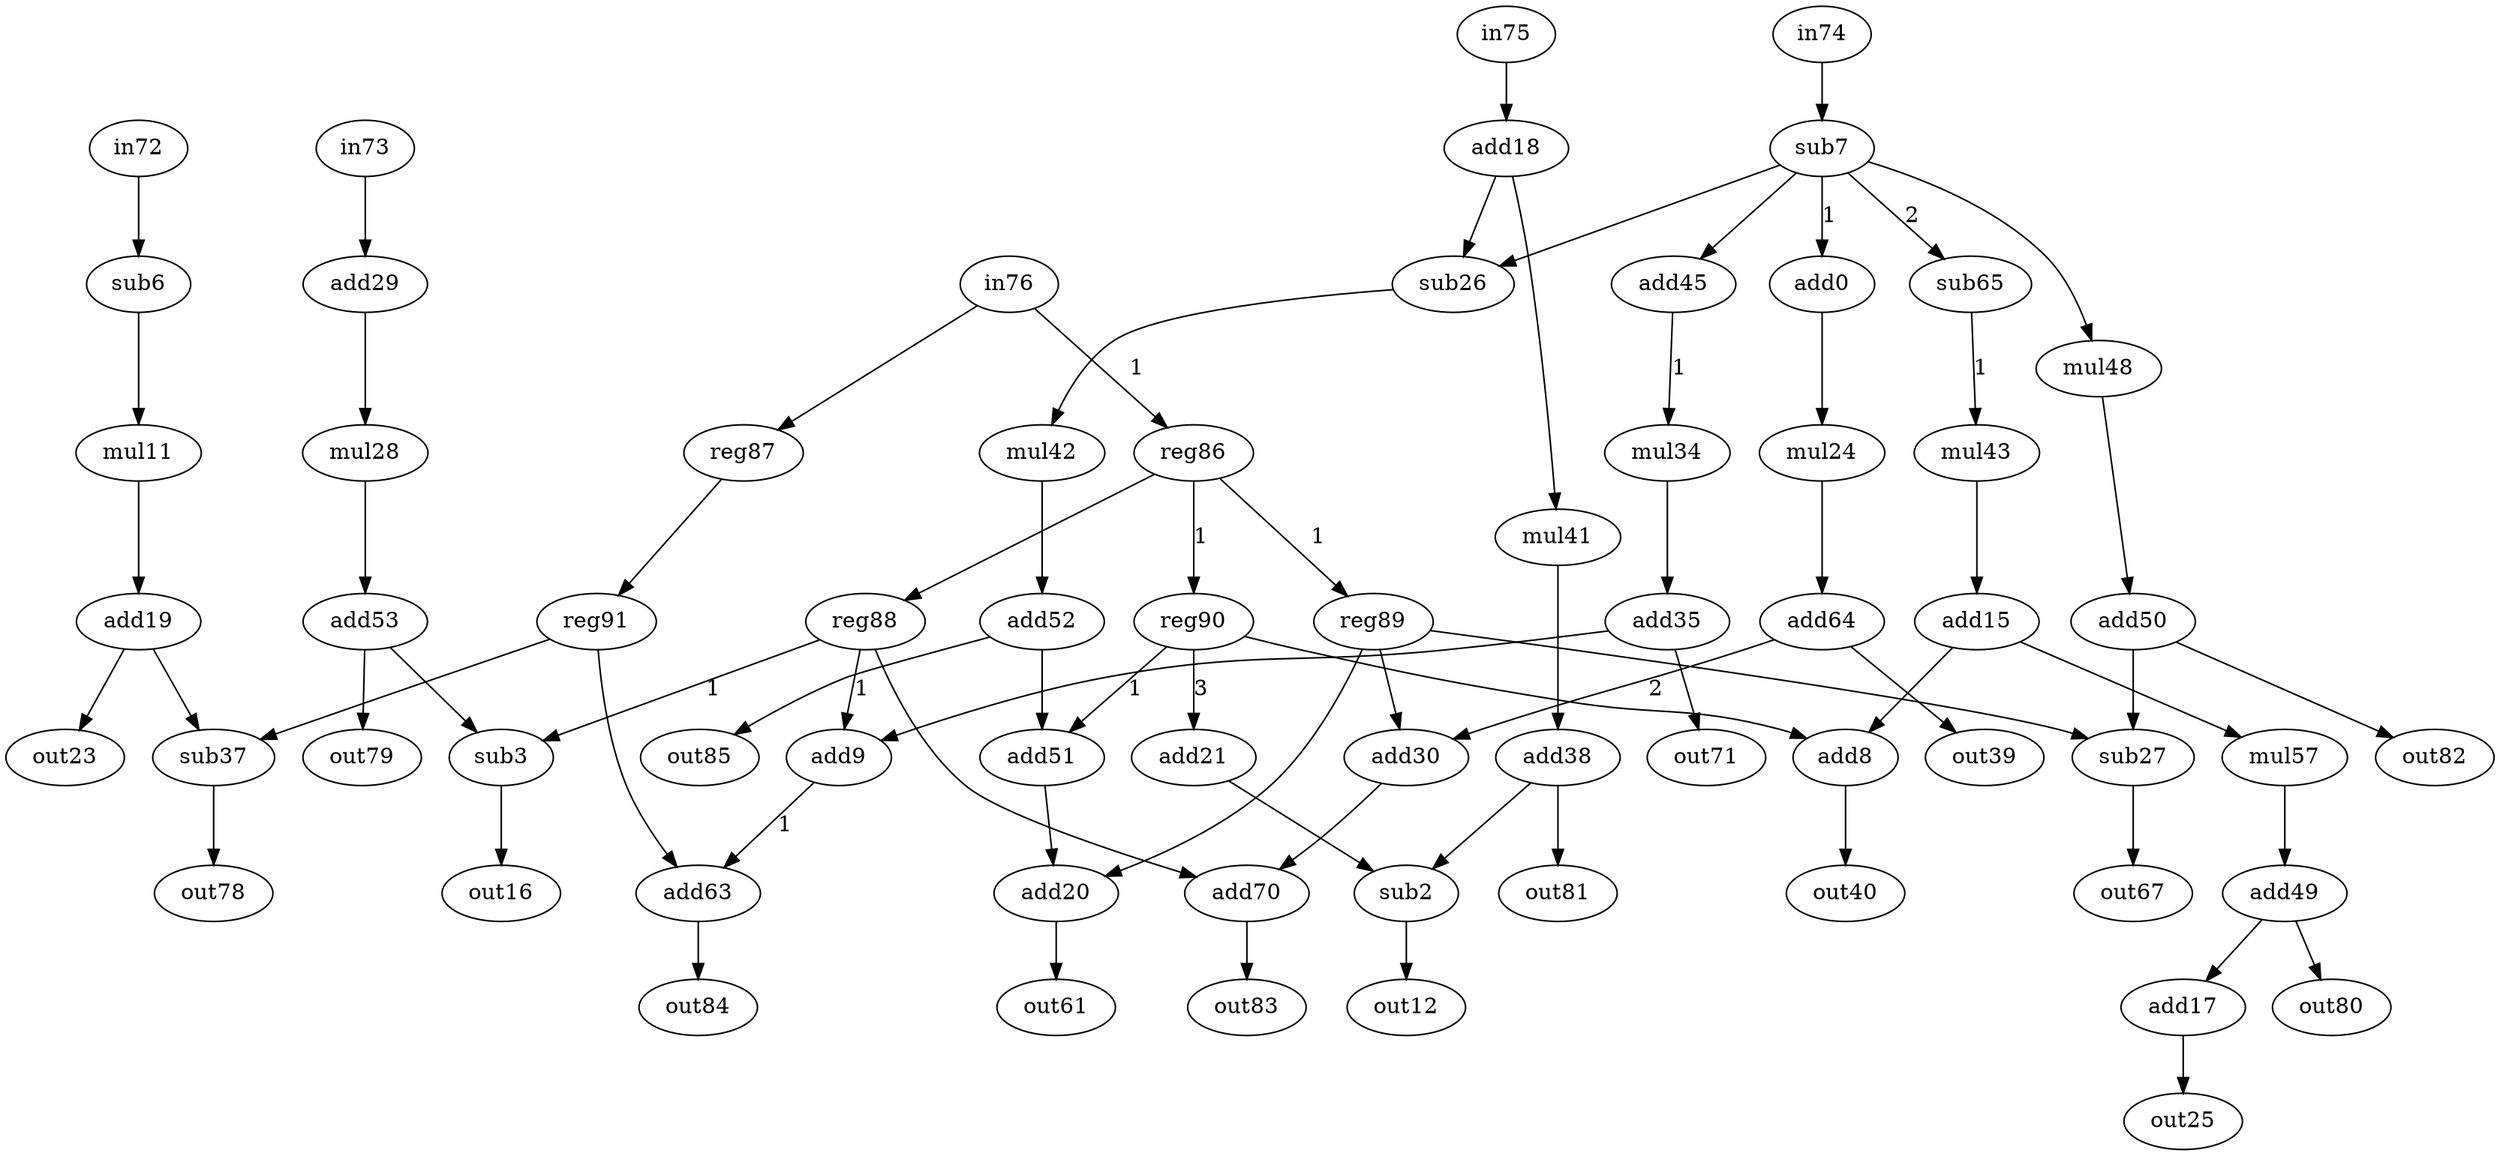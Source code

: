 strict digraph "collapse_pyr" {
0 [alap=2, asap=2, label=add0, op=addi, value=2];
2 [alap=4, asap=4, label=sub2, op=sub];
3 [alap=4, asap=4, label=sub3, op=sub];
6 [alap=1, asap=1, label=sub6, op=subi, value=2];
7 [alap=1, asap=1, label=sub7, op=subi, value=2];
8 [alap=5, asap=5, label=add8, op=add];
9 [alap=5, asap=5, label=add9, op=add];
11 [alap=2, asap=2, label=mul11, op=muli, value=2];
12 [alap=5, asap=5, label=out12, op=out];
15 [alap=4, asap=4, label=add15, op=addi, value=2];
16 [alap=5, asap=5, label=out16, op=out];
17 [alap=7, asap=7, label=add17, op=addi, value=2];
18 [alap=1, asap=1, label=add18, op=addi, value=2];
19 [alap=3, asap=3, label=add19, op=addi, value=2];
20 [alap=6, asap=6, label=add20, op=add];
21 [alap=3, asap=3, label=add21, op=addi, value=2];
23 [alap=4, asap=4, label=out23, op=out];
24 [alap=3, asap=3, label=mul24, op=muli, value=2];
25 [alap=8, asap=8, label=out25, op=out];
26 [alap=2, asap=2, label=sub26, op=sub];
27 [alap=4, asap=4, label=sub27, op=sub];
28 [alap=2, asap=2, label=mul28, op=muli, value=2];
29 [alap=1, asap=1, label=add29, op=addi, value=2];
30 [alap=5, asap=5, label=add30, op=add];
34 [alap=3, asap=3, label=mul34, op=muli, value=2];
35 [alap=4, asap=4, label=add35, op=addi, value=2];
37 [alap=4, asap=4, label=sub37, op=sub];
38 [alap=3, asap=3, label=add38, op=addi, value=2];
39 [alap=5, asap=5, label=out39, op=out];
40 [alap=6, asap=6, label=out40, op=out];
41 [alap=2, asap=2, label=mul41, op=muli, value=2];
42 [alap=3, asap=3, label=mul42, op=muli, value=2];
43 [alap=3, asap=3, label=mul43, op=muli, value=2];
45 [alap=2, asap=2, label=add45, op=addi, value=2];
48 [alap=2, asap=2, label=mul48, op=muli, value=2];
49 [alap=6, asap=6, label=add49, op=addi, value=2];
50 [alap=3, asap=3, label=add50, op=addi, value=2];
51 [alap=5, asap=5, label=add51, op=add];
52 [alap=4, asap=4, label=add52, op=addi, value=2];
53 [alap=3, asap=3, label=add53, op=addi, value=2];
57 [alap=5, asap=5, label=mul57, op=muli, value=2];
61 [alap=7, asap=7, label=out61, op=out];
63 [alap=6, asap=6, label=add63, op=add];
64 [alap=4, asap=4, label=add64, op=addi, value=2];
65 [alap=2, asap=2, label=sub65, op=subi, value=2];
67 [alap=5, asap=5, label=out67, op=out];
70 [alap=6, asap=6, label=add70, op=add];
71 [alap=5, asap=5, label=out71, op=out];
72 [alap=0, asap=0, label=in72, op=in];
73 [alap=0, asap=0, label=in73, op=in];
74 [alap=0, asap=0, label=in74, op=in];
75 [alap=0, asap=0, label=in75, op=in];
76 [alap=0, asap=0, label=in76, op=in];
78 [alap=5, asap=5, label=out78, op=out];
79 [alap=4, asap=4, label=out79, op=out];
80 [alap=7, asap=7, label=out80, op=out];
81 [alap=4, asap=4, label=out81, op=out];
82 [alap=4, asap=4, label=out82, op=out];
83 [alap=7, asap=7, label=out83, op=out];
84 [alap=7, asap=7, label=out84, op=out];
85 [alap=5, asap=5, label=out85, op=out];
86 [alap=1, asap=1, label=reg86, op=reg];
87 [alap=2, asap=1, label=reg87, op=reg];
88 [alap=3, asap=2, label=reg88, op=reg];
89 [alap=3, asap=2, label=reg89, op=reg];
90 [alap=2, asap=2, label=reg90, op=reg];
91 [alap=3, asap=2, label=reg91, op=reg];
0 -> 24  [port=0, w=0];
2 -> 12  [port=0, w=0];
3 -> 16  [port=0, w=0];
6 -> 11  [port=0, w=0];
7 -> 0  [label=1, port=0, w=1];
7 -> 26  [port=0, w=0];
7 -> 45  [port=0, w=0];
7 -> 48  [port=0, w=0];
7 -> 65  [label=2, port=0, w=2];
8 -> 40  [port=0, w=0];
9 -> 63  [label=1, port=0, w=1];
11 -> 19  [port=0, w=0];
15 -> 8  [port=0, w=0];
15 -> 57  [port=0, w=0];
17 -> 25  [port=0, w=0];
18 -> 26  [port=1, w=0];
18 -> 41  [port=0, w=0];
19 -> 23  [port=0, w=0];
19 -> 37  [port=0, w=0];
20 -> 61  [port=0, w=0];
21 -> 2  [port=0, w=0];
24 -> 64  [port=0, w=0];
26 -> 42  [port=0, w=0];
27 -> 67  [port=0, w=0];
28 -> 53  [port=0, w=0];
29 -> 28  [port=0, w=0];
30 -> 70  [port=0, w=0];
34 -> 35  [port=0, w=0];
35 -> 9  [port=0, w=0];
35 -> 71  [port=0, w=0];
37 -> 78  [port=0, w=0];
38 -> 2  [port=1, w=0];
38 -> 81  [port=0, w=0];
41 -> 38  [port=0, w=0];
42 -> 52  [port=0, w=0];
43 -> 15  [port=0, w=0];
45 -> 34  [label=1, port=0, w=1];
48 -> 50  [port=0, w=0];
49 -> 80  [port=0, w=0];
49 -> 17  [port=0, w=0];
50 -> 27  [port=0, w=0];
50 -> 82  [port=0, w=0];
51 -> 20  [port=0, w=0];
52 -> 51  [port=0, w=0];
52 -> 85  [port=0, w=0];
53 -> 3  [port=0, w=0];
53 -> 79  [port=0, w=0];
57 -> 49  [port=0, w=0];
63 -> 84  [port=0, w=0];
64 -> 30  [label=2, port=0, w=2];
64 -> 39  [port=0, w=0];
65 -> 43  [label=1, port=0, w=1];
70 -> 83  [port=0, w=0];
72 -> 6  [port=0, w=0];
73 -> 29  [port=0, w=0];
74 -> 7  [port=0, w=0];
75 -> 18  [port=0, w=0];
76 -> 86  [label=1, port=0, w=1];
76 -> 87  [port=0, w=0];
86 -> 88  [port=0, w=0];
86 -> 89  [label=1, port=0, w=1];
86 -> 90  [label=1, port=0, w=1];
87 -> 91  [port=0, w=0];
88 -> 3  [label=1, port=1, w=1];
88 -> 9  [label=1, port=1, w=1];
88 -> 70  [port=1, w=0];
89 -> 20  [port=1, w=0];
89 -> 27  [port=1, w=0];
89 -> 30  [port=1, w=0];
90 -> 8  [port=1, w=0];
90 -> 21  [label=3, port=0, w=3];
90 -> 51  [label=1, port=1, w=1];
91 -> 37  [port=1, w=0];
91 -> 63  [port=1, w=0];
}
